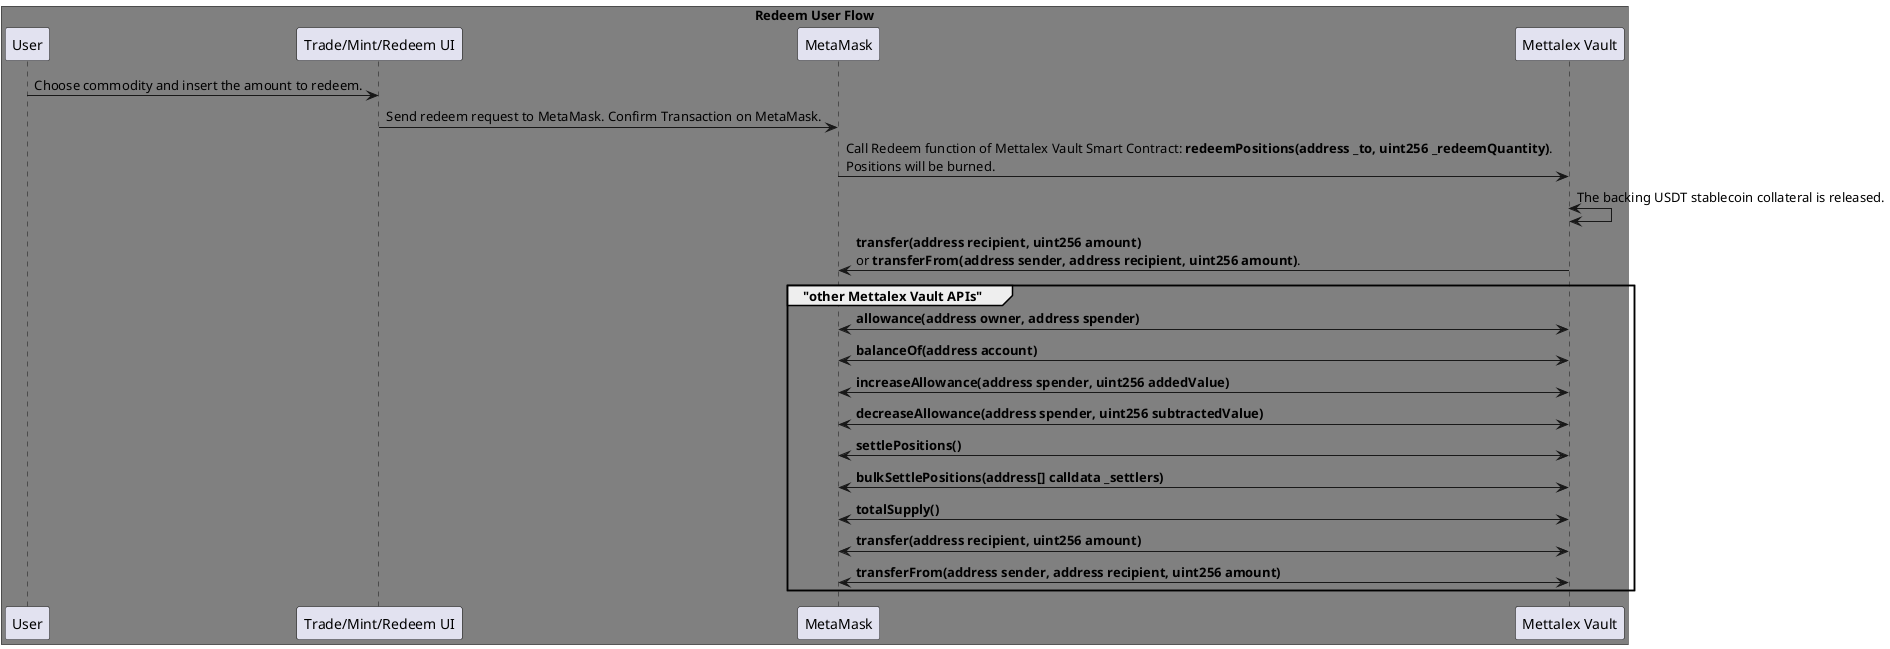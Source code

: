 @startuml

box "Redeem User Flow" #grey
participant "User" as user
participant "Trade/Mint/Redeem UI" as UI
participant "MetaMask" as MM
participant "Mettalex Vault" as MV

end box

user -> UI: Choose commodity and insert the amount to redeem.
UI -> MM: Send redeem request to MetaMask. Confirm Transaction on MetaMask.
MM -> MV: Call Redeem function of Mettalex Vault Smart Contract: **redeemPositions(address _to, uint256 _redeemQuantity)**.\nPositions will be burned.
MV <-> MV: The backing USDT stablecoin collateral is released.
MV -> MM: **transfer(address recipient, uint256 amount)**\nor **transferFrom(address sender, address recipient, uint256 amount)**.


group "other Mettalex Vault APIs"
MM <-> MV: **allowance(address owner, address spender)**
MM <-> MV: **balanceOf(address account)**
MM <-> MV: **increaseAllowance(address spender, uint256 addedValue)**
MM <-> MV: **decreaseAllowance(address spender, uint256 subtractedValue)**
MM <-> MV: **settlePositions()**
MM <-> MV: **bulkSettlePositions(address[] calldata _settlers)**
MM <-> MV: **totalSupply()**
MM <-> MV: **transfer(address recipient, uint256 amount)**
MM <-> MV: **transferFrom(address sender, address recipient, uint256 amount)**

end group
@enduml

